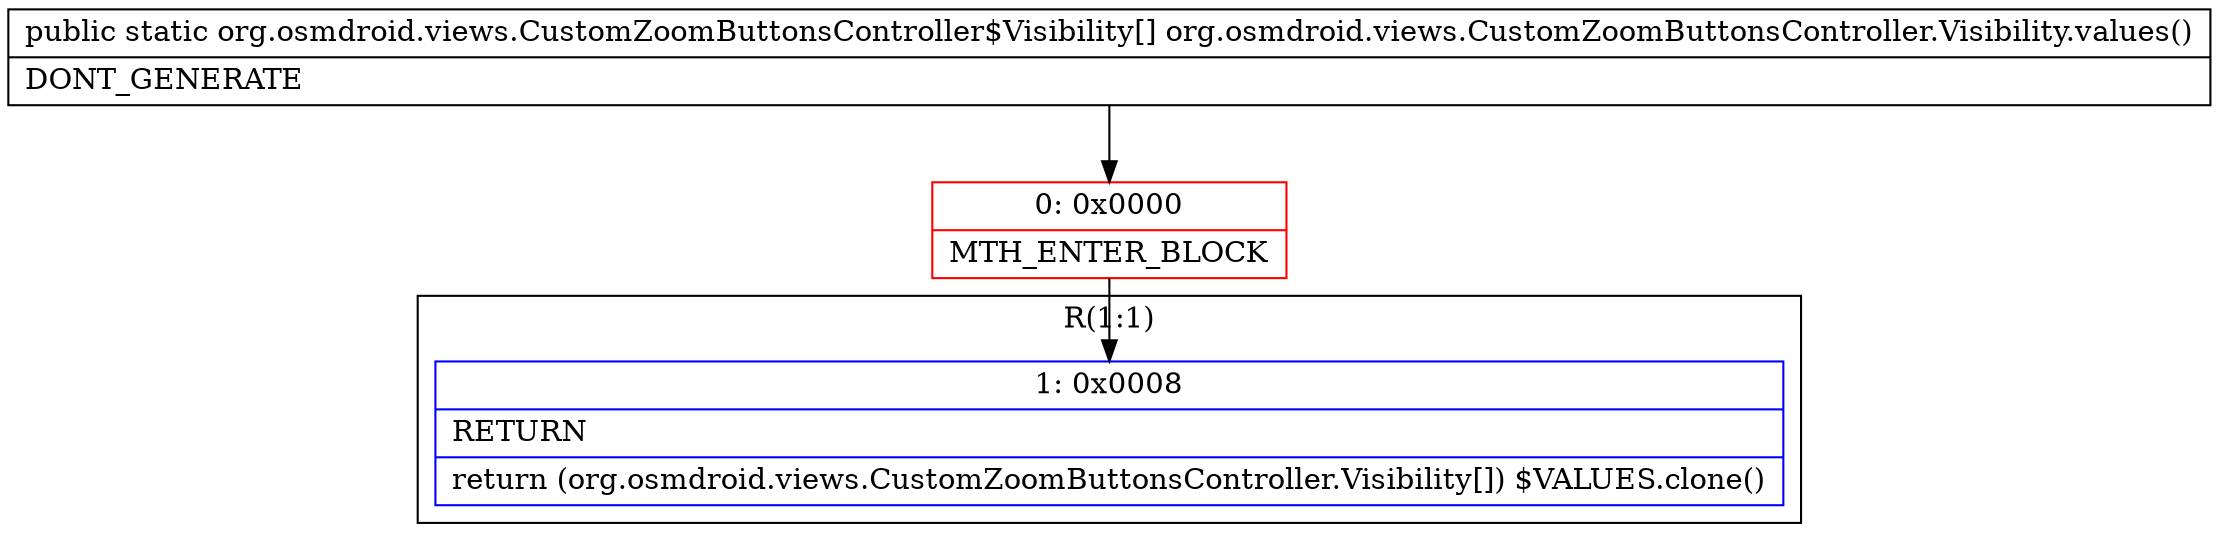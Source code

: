 digraph "CFG fororg.osmdroid.views.CustomZoomButtonsController.Visibility.values()[Lorg\/osmdroid\/views\/CustomZoomButtonsController$Visibility;" {
subgraph cluster_Region_122066235 {
label = "R(1:1)";
node [shape=record,color=blue];
Node_1 [shape=record,label="{1\:\ 0x0008|RETURN\l|return (org.osmdroid.views.CustomZoomButtonsController.Visibility[]) $VALUES.clone()\l}"];
}
Node_0 [shape=record,color=red,label="{0\:\ 0x0000|MTH_ENTER_BLOCK\l}"];
MethodNode[shape=record,label="{public static org.osmdroid.views.CustomZoomButtonsController$Visibility[] org.osmdroid.views.CustomZoomButtonsController.Visibility.values()  | DONT_GENERATE\l}"];
MethodNode -> Node_0;
Node_0 -> Node_1;
}

